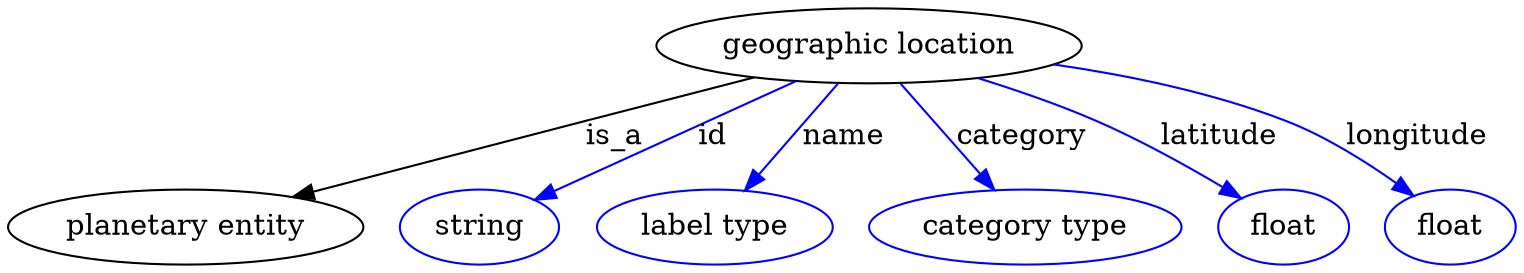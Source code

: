 digraph {
	graph [bb="0,0,597.64,123"];
	node [label="\N"];
	"geographic location"	[height=0.5,
		label="geographic location",
		pos="334.64,105",
		width=2.2387];
	"planetary entity"	[height=0.5,
		pos="65.644,18",
		width=1.8234];
	"geographic location" -> "planetary entity"	[label=is_a,
		lp="233.64,61.5",
		pos="e,106.62,32.115 289.67,90.006 269.21,83.625 244.69,75.957 222.64,69 187.07,57.778 147.01,45.017 116.26,35.195"];
	id	[color=blue,
		height=0.5,
		label=string,
		pos="179.64,18",
		width=0.84854];
	"geographic location" -> id	[color=blue,
		label=id,
		lp="272.14,61.5",
		pos="e,201.18,30.812 305.49,88.012 278.23,73.063 237.68,50.827 210.03,35.663",
		style=solid];
	name	[color=blue,
		height=0.5,
		label="label type",
		pos="273.64,18",
		width=1.2638];
	"geographic location" -> name	[color=blue,
		label=name,
		lp="324.14,61.5",
		pos="e,285.55,35.597 322.3,86.799 313.42,74.426 301.31,57.555 291.4,43.738",
		style=solid];
	category	[color=blue,
		height=0.5,
		label="category type",
		pos="395.64,18",
		width=1.6249];
	"geographic location" -> category	[color=blue,
		label=category,
		lp="393.14,61.5",
		pos="e,383.53,35.885 346.99,86.799 355.73,74.622 367.59,58.089 377.42,44.398",
		style=solid];
	latitude	[color=blue,
		height=0.5,
		label=float,
		pos="498.64,18",
		width=0.75];
	"geographic location" -> latitude	[color=blue,
		label=latitude,
		lp="466.14,61.5",
		pos="e,480.93,31.693 375.15,89.286 389.75,83.522 406.19,76.493 420.64,69 438.5,59.743 457.52,47.599 472.31,37.598",
		style=solid];
	longitude	[color=blue,
		height=0.5,
		label=float,
		pos="570.64,18",
		width=0.75];
	"geographic location" -> longitude	[color=blue,
		label=longitude,
		lp="543.64,61.5",
		pos="e,553.47,32.146 400.28,94.372 428.73,88.911 462.02,80.756 490.64,69 510.02,61.043 530.01,48.556 545.15,38.052",
		style=solid];
}
